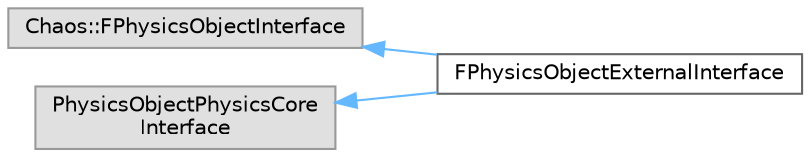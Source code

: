 digraph "Graphical Class Hierarchy"
{
 // INTERACTIVE_SVG=YES
 // LATEX_PDF_SIZE
  bgcolor="transparent";
  edge [fontname=Helvetica,fontsize=10,labelfontname=Helvetica,labelfontsize=10];
  node [fontname=Helvetica,fontsize=10,shape=box,height=0.2,width=0.4];
  rankdir="LR";
  Node0 [id="Node000000",label="Chaos::FPhysicsObjectInterface",height=0.2,width=0.4,color="grey60", fillcolor="#E0E0E0", style="filled",tooltip=" "];
  Node0 -> Node1 [id="edge2904_Node000000_Node000001",dir="back",color="steelblue1",style="solid",tooltip=" "];
  Node1 [id="Node000001",label="FPhysicsObjectExternalInterface",height=0.2,width=0.4,color="grey40", fillcolor="white", style="filled",URL="$df/d48/classFPhysicsObjectExternalInterface.html",tooltip=" "];
  Node2 [id="Node000002",label="PhysicsObjectPhysicsCore\lInterface",height=0.2,width=0.4,color="grey60", fillcolor="#E0E0E0", style="filled",tooltip=" "];
  Node2 -> Node1 [id="edge2905_Node000002_Node000001",dir="back",color="steelblue1",style="solid",tooltip=" "];
}
